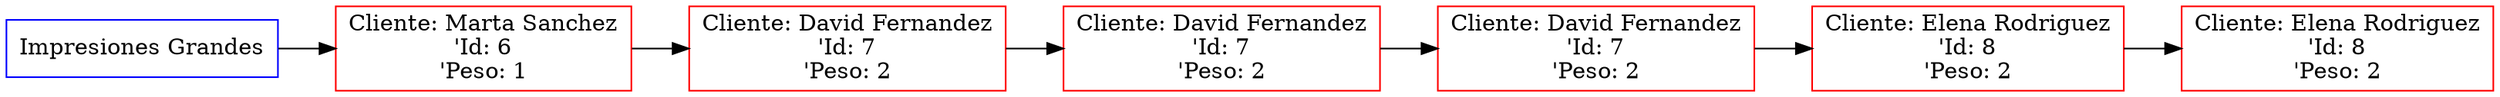  digraph G {
 rankdir=LR;
 inicio [label="Impresiones Grandes", color="blue", shape="rectangle"];
 node1 [label="Cliente: Marta Sanchez\n'Id: 6\n'Peso: 1", color="red", shape="rectangle"];
 inicio -> node1 [dir="forward"];
 node2 [label="Cliente: David Fernandez\n'Id: 7\n'Peso: 2", color="red", shape="rectangle"];
 node1 -> node2 [dir="forward"];
 node3 [label="Cliente: David Fernandez\n'Id: 7\n'Peso: 2", color="red", shape="rectangle"];
 node2 -> node3 [dir="forward"];
 node4 [label="Cliente: David Fernandez\n'Id: 7\n'Peso: 2", color="red", shape="rectangle"];
 node3 -> node4 [dir="forward"];
 node5 [label="Cliente: Elena Rodriguez\n'Id: 8\n'Peso: 2", color="red", shape="rectangle"];
 node4 -> node5 [dir="forward"];
 node6 [label="Cliente: Elena Rodriguez\n'Id: 8\n'Peso: 2", color="red", shape="rectangle"];
 node5 -> node6 [dir="forward"];
 }
